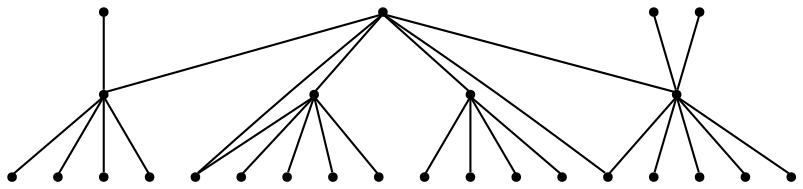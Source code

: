 graph {
  node [shape=point,comment="{\"directed\":false,\"doi\":\"10.1007/978-3-662-45803-7_5\",\"figure\":\"3 (1)\"}"]

  v0 [pos="1161.1047972354193,1314.1630346142538"]
  v1 [pos="992.4582474368137,1016.0111420260014"]
  v2 [pos="1042.5735328471608,1260.397492905477"]
  v3 [pos="1062.5254323590552,1103.9905642118583"]
  v4 [pos="899.5704133707,869.3800439482309"]
  v5 [pos="953.3466964206843,996.4632974902768"]
  v6 [pos="933.7909209126196,947.5836355182396"]
  v7 [pos="984.4024111263508,1064.890803998039"]
  v8 [pos="954.572606685027,1182.1939013354686"]
  v9 [pos="898.4445839059117,1157.7561059206348"]
  v10 [pos="1016.9008672247013,1328.8249994132393"]
  v11 [pos="943.5688086666521,1240.8496483697525"]
  v12 [pos="928.904076632797,1094.2144791496119"]
  v13 [pos="891.3936911612205,908.48387530442"]
  v14 [pos="671.4309181696962,1143.0943955680475"]
  v15 [pos="880.0146378626353,830.2805381808098"]
  v16 [pos="811.5736227787958,1006.2393825525232"]
  v17 [pos="811.5736227787958,1172.4180707196203"]
  v18 [pos="669.8047483312941,1231.0738177539042"]
  v19 [pos="831.5213867204609,923.1458401034056"]
  v20 [pos="693.9305198154434,1221.297732691658"]
  v21 [pos="803.2176076938276,986.6874668744285"]
  v22 [pos="860.4630615489575,1079.5527687970246"]
  v23 [pos="749.4121847797644,1299.5013242616665"]
  v24 [pos="871.9546659819429,937.8075504559931"]
  v25 [pos="835.949564449752,1250.6214078432308"]

  v0 -- v1 [id="-1",pos="1161.1047972354193,1314.1630346142538 992.4582474368137,1016.0111420260014 992.4582474368137,1016.0111420260014 992.4582474368137,1016.0111420260014"]
  v2 -- v1 [id="-2",pos="1042.5735328471608,1260.397492905477 992.4582474368137,1016.0111420260014 992.4582474368137,1016.0111420260014 992.4582474368137,1016.0111420260014"]
  v1 -- v3 [id="-17",pos="992.4582474368137,1016.0111420260014 1062.5254323590552,1103.9905642118583 1062.5254323590552,1103.9905642118583 1062.5254323590552,1103.9905642118583"]
  v17 -- v25 [id="-28",pos="811.5736227787958,1172.4180707196203 835.949564449752,1250.6214078432308 835.949564449752,1250.6214078432308 835.949564449752,1250.6214078432308"]
  v17 -- v24 [id="-29",pos="811.5736227787958,1172.4180707196203 871.9546659819429,937.8075504559931 871.9546659819429,937.8075504559931 871.9546659819429,937.8075504559931"]
  v17 -- v23 [id="-30",pos="811.5736227787958,1172.4180707196203 749.4121847797644,1299.5013242616665 749.4121847797644,1299.5013242616665 749.4121847797644,1299.5013242616665"]
  v17 -- v22 [id="-31",pos="811.5736227787958,1172.4180707196203 860.4630615489575,1079.5527687970246 860.4630615489575,1079.5527687970246 860.4630615489575,1079.5527687970246"]
  v16 -- v21 [id="-32",pos="811.5736227787958,1006.2393825525232 803.2176076938276,986.6874668744285 803.2176076938276,986.6874668744285 803.2176076938276,986.6874668744285"]
  v16 -- v20 [id="-33",pos="811.5736227787958,1006.2393825525232 693.9305198154434,1221.297732691658 693.9305198154434,1221.297732691658 693.9305198154434,1221.297732691658"]
  v16 -- v14 [id="-34",pos="811.5736227787958,1006.2393825525232 671.4309181696962,1143.0943955680475 671.4309181696962,1143.0943955680475 671.4309181696962,1143.0943955680475"]
  v16 -- v19 [id="-35",pos="811.5736227787958,1006.2393825525232 831.5213867204609,923.1458401034056 831.5213867204609,923.1458401034056 831.5213867204609,923.1458401034056"]
  v16 -- v18 [id="-36",pos="811.5736227787958,1006.2393825525232 669.8047483312941,1231.0738177539042 669.8047483312941,1231.0738177539042 669.8047483312941,1231.0738177539042"]
  v15 -- v3 [id="-37",pos="880.0146378626353,830.2805381808098 1062.5254323590552,1103.9905642118583 1062.5254323590552,1103.9905642118583 1062.5254323590552,1103.9905642118583"]
  v15 -- v17 [id="-40",pos="880.0146378626353,830.2805381808098 811.5736227787958,1172.4180707196203 811.5736227787958,1172.4180707196203 811.5736227787958,1172.4180707196203"]
  v15 -- v16 [id="-42",pos="880.0146378626353,830.2805381808098 811.5736227787958,1006.2393825525232 811.5736227787958,1006.2393825525232 811.5736227787958,1006.2393825525232"]
  v15 -- v8 [id="-44",pos="880.0146378626353,830.2805381808098 954.572606685027,1182.1939013354686 954.572606685027,1182.1939013354686 954.572606685027,1182.1939013354686"]
  v15 -- v1 [id="-45",pos="880.0146378626353,830.2805381808098 992.4582474368137,1016.0111420260014 992.4582474368137,1016.0111420260014 992.4582474368137,1016.0111420260014"]
  v15 -- v14 [id="-46",pos="880.0146378626353,830.2805381808098 671.4309181696962,1143.0943955680475 671.4309181696962,1143.0943955680475 671.4309181696962,1143.0943955680475"]
  v13 -- v8 [id="-48",pos="891.3936911612205,908.48387530442 954.572606685027,1182.1939013354686 954.572606685027,1182.1939013354686 954.572606685027,1182.1939013354686"]
  v8 -- v12 [id="-49",pos="954.572606685027,1182.1939013354686 928.904076632797,1094.2144791496119 928.904076632797,1094.2144791496119 928.904076632797,1094.2144791496119"]
  v8 -- v11 [id="-50",pos="954.572606685027,1182.1939013354686 943.5688086666521,1240.8496483697525 943.5688086666521,1240.8496483697525 943.5688086666521,1240.8496483697525"]
  v8 -- v10 [id="-51",pos="954.572606685027,1182.1939013354686 1016.9008672247013,1328.8249994132393 1016.9008672247013,1328.8249994132393 1016.9008672247013,1328.8249994132393"]
  v8 -- v9 [id="-52",pos="954.572606685027,1182.1939013354686 898.4445839059117,1157.7561059206348 898.4445839059117,1157.7561059206348 898.4445839059117,1157.7561059206348"]
  v1 -- v7 [id="-53",pos="992.4582474368137,1016.0111420260014 984.4024111263508,1064.890803998039 984.4024111263508,1064.890803998039 984.4024111263508,1064.890803998039"]
  v1 -- v6 [id="-54",pos="992.4582474368137,1016.0111420260014 933.7909209126196,947.5836355182396 933.7909209126196,947.5836355182396 933.7909209126196,947.5836355182396"]
  v1 -- v5 [id="-55",pos="992.4582474368137,1016.0111420260014 953.3466964206843,996.4632974902768 953.3466964206843,996.4632974902768 953.3466964206843,996.4632974902768"]
  v1 -- v4 [id="-56",pos="992.4582474368137,1016.0111420260014 899.5704133707,869.3800439482309 899.5704133707,869.3800439482309 899.5704133707,869.3800439482309"]
}